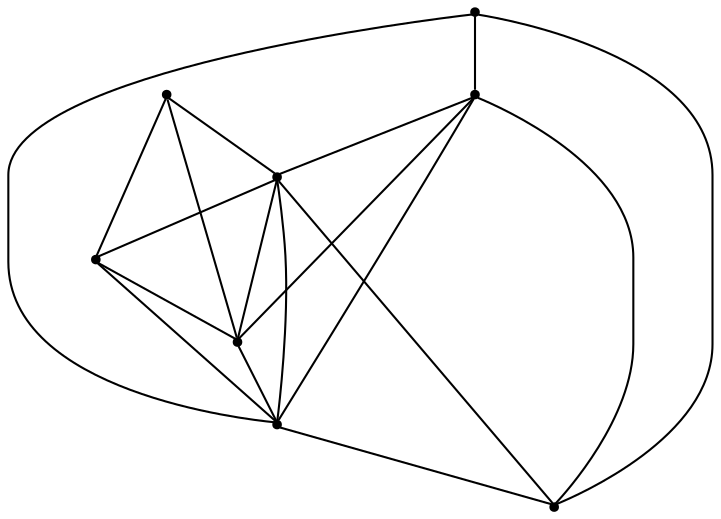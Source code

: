 graph {
  node [shape=point,comment="{\"directed\":false,\"doi\":\"10.4230/LIPIcs.GD.2024.23\",\"figure\":\"1 (2)\"}"]

  v0 [pos="2056.3454762313186,1340.7520971795027"]
  v1 [pos="1956.317926149815,1340.7520971795027"]
  v2 [pos="2006.331701190567,1357.419357457984"]
  v3 [pos="1856.290376068312,1340.7520971795027"]
  v4 [pos="1906.3041511090637,1357.419357457984"]
  v5 [pos="1756.2628259868088,1340.7520971795027"]
  v6 [pos="1806.2766010275604,1357.419357457984"]
  v7 [pos="1706.2490509460577,1357.419357457984"]

  v0 -- v1 [id="-1",pos="2056.3454762313186,1340.7520971795027 1956.317926149815,1340.7520971795027 1956.317926149815,1340.7520971795027 1956.317926149815,1340.7520971795027"]
  v7 -- v5 [id="-2",pos="1706.2490509460577,1357.419357457984 1756.2628259868088,1340.7520971795027 1756.2628259868088,1340.7520971795027 1756.2628259868088,1340.7520971795027"]
  v7 -- v6 [id="-3",pos="1706.2490509460577,1357.419357457984 1806.2766010275604,1357.419357457984 1806.2766010275604,1357.419357457984 1806.2766010275604,1357.419357457984"]
  v7 -- v3 [id="-4",pos="1706.2490509460577,1357.419357457984 1856.290376068312,1340.7520971795027 1856.290376068312,1340.7520971795027 1856.290376068312,1340.7520971795027"]
  v5 -- v4 [id="-5",pos="1756.2628259868088,1340.7520971795027 1906.3041511090637,1357.419357457984 1906.3041511090637,1357.419357457984 1906.3041511090637,1357.419357457984"]
  v5 -- v6 [id="-6",pos="1756.2628259868088,1340.7520971795027 1806.2766010275604,1357.419357457984 1806.2766010275604,1357.419357457984 1806.2766010275604,1357.419357457984"]
  v6 -- v1 [id="-7",pos="1806.2766010275604,1357.419357457984 1956.317926149815,1340.7520971795027 1956.317926149815,1340.7520971795027 1956.317926149815,1340.7520971795027"]
  v6 -- v3 [id="-8",pos="1806.2766010275604,1357.419357457984 1856.290376068312,1340.7520971795027 1856.290376068312,1340.7520971795027 1856.290376068312,1340.7520971795027"]
  v6 -- v4 [id="-9",pos="1806.2766010275604,1357.419357457984 1906.3041511090637,1357.419357457984 1906.3041511090637,1357.419357457984 1906.3041511090637,1357.419357457984"]
  v3 -- v5 [id="-10",pos="1856.290376068312,1340.7520971795027 1756.2628259868088,1340.7520971795027 1756.2628259868088,1340.7520971795027 1756.2628259868088,1340.7520971795027"]
  v3 -- v4 [id="-11",pos="1856.290376068312,1340.7520971795027 1906.3041511090637,1357.419357457984 1906.3041511090637,1357.419357457984 1906.3041511090637,1357.419357457984"]
  v3 -- v2 [id="-12",pos="1856.290376068312,1340.7520971795027 2006.331701190567,1357.419357457984 2006.331701190567,1357.419357457984 2006.331701190567,1357.419357457984"]
  v4 -- v0 [id="-13",pos="1906.3041511090637,1357.419357457984 2056.3454762313186,1340.7520971795027 2056.3454762313186,1340.7520971795027 2056.3454762313186,1340.7520971795027"]
  v4 -- v1 [id="-14",pos="1906.3041511090637,1357.419357457984 1956.317926149815,1340.7520971795027 1956.317926149815,1340.7520971795027 1956.317926149815,1340.7520971795027"]
  v4 -- v2 [id="-15",pos="1906.3041511090637,1357.419357457984 2006.331701190567,1357.419357457984 2006.331701190567,1357.419357457984 2006.331701190567,1357.419357457984"]
  v1 -- v3 [id="-16",pos="1956.317926149815,1340.7520971795027 1856.290376068312,1340.7520971795027 1856.290376068312,1340.7520971795027 1856.290376068312,1340.7520971795027"]
  v1 -- v2 [id="-17",pos="1956.317926149815,1340.7520971795027 2006.331701190567,1357.419357457984 2006.331701190567,1357.419357457984 2006.331701190567,1357.419357457984"]
  v2 -- v0 [id="-18",pos="2006.331701190567,1357.419357457984 2056.3454762313186,1340.7520971795027 2056.3454762313186,1340.7520971795027 2056.3454762313186,1340.7520971795027"]
}